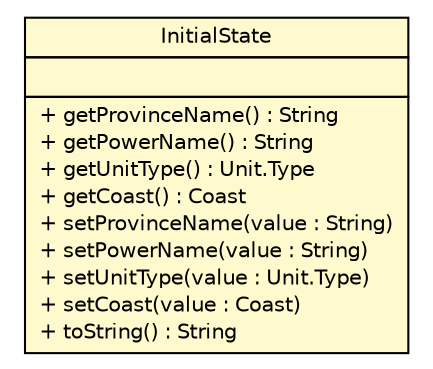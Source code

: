 #!/usr/local/bin/dot
#
# Class diagram 
# Generated by UMLGraph version 5.2 (http://www.umlgraph.org/)
#

digraph G {
	edge [fontname="Helvetica",fontsize=10,labelfontname="Helvetica",labelfontsize=10];
	node [fontname="Helvetica",fontsize=10,shape=plaintext];
	nodesep=0.25;
	ranksep=0.5;
	// dip.world.variant.data.InitialState
	c10125 [label=<<table title="dip.world.variant.data.InitialState" border="0" cellborder="1" cellspacing="0" cellpadding="2" port="p" bgcolor="lemonChiffon" href="./InitialState.html">
		<tr><td><table border="0" cellspacing="0" cellpadding="1">
<tr><td align="center" balign="center"> InitialState </td></tr>
		</table></td></tr>
		<tr><td><table border="0" cellspacing="0" cellpadding="1">
<tr><td align="left" balign="left">  </td></tr>
		</table></td></tr>
		<tr><td><table border="0" cellspacing="0" cellpadding="1">
<tr><td align="left" balign="left"> + getProvinceName() : String </td></tr>
<tr><td align="left" balign="left"> + getPowerName() : String </td></tr>
<tr><td align="left" balign="left"> + getUnitType() : Unit.Type </td></tr>
<tr><td align="left" balign="left"> + getCoast() : Coast </td></tr>
<tr><td align="left" balign="left"> + setProvinceName(value : String) </td></tr>
<tr><td align="left" balign="left"> + setPowerName(value : String) </td></tr>
<tr><td align="left" balign="left"> + setUnitType(value : Unit.Type) </td></tr>
<tr><td align="left" balign="left"> + setCoast(value : Coast) </td></tr>
<tr><td align="left" balign="left"> + toString() : String </td></tr>
		</table></td></tr>
		</table>>, fontname="Helvetica", fontcolor="black", fontsize=10.0];
}

